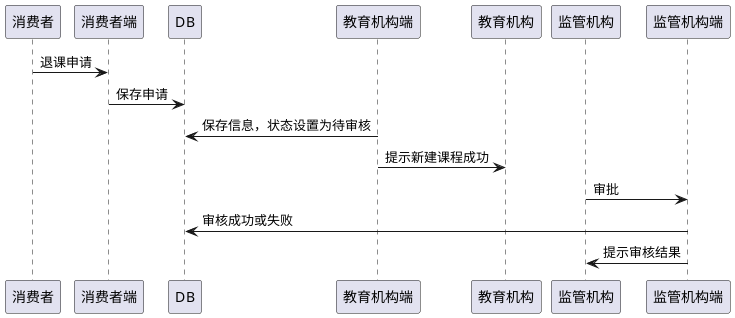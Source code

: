 @startuml 新增课程
消费者 -> 消费者端 : 退课申请
消费者端 -> DB: 保存申请
教育机构端-> DB : 保存信息，状态设置为待审核
教育机构端 -> 教育机构: 提示新建课程成功
监管机构 -> 监管机构端: 审批
监管机构端 -> DB : 审核成功或失败
监管机构端 -> 监管机构 : 提示审核结果
@enduml    